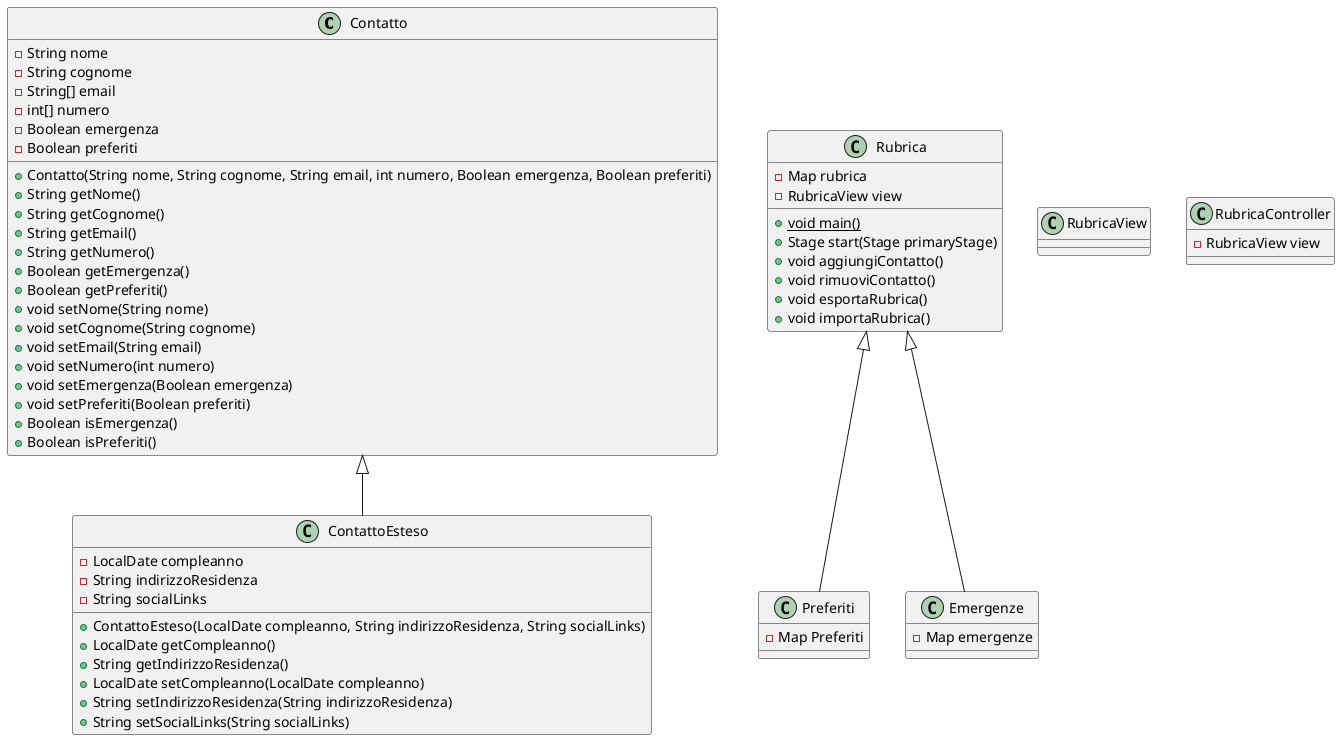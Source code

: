 @startuml
class Contatto {
  - String nome
  - String cognome
  - String[] email
  - int[] numero
  - Boolean emergenza
  - Boolean preferiti
  + Contatto(String nome, String cognome, String email, int numero, Boolean emergenza, Boolean preferiti)
  + String getNome()
  + String getCognome()
  + String getEmail()
  + String getNumero()
  + Boolean getEmergenza()
  + Boolean getPreferiti()
  + void setNome(String nome)
  + void setCognome(String cognome)
  + void setEmail(String email)
  + void setNumero(int numero)
  + void setEmergenza(Boolean emergenza)
  + void setPreferiti(Boolean preferiti)
  + Boolean isEmergenza()
  + Boolean isPreferiti()
  
} 
class ContattoEsteso {
  - LocalDate compleanno
  - String indirizzoResidenza
  - String socialLinks
  + ContattoEsteso(LocalDate compleanno, String indirizzoResidenza, String socialLinks)
  + LocalDate getCompleanno()
  + String getIndirizzoResidenza()
  + LocalDate setCompleanno(LocalDate compleanno)
  + String setIndirizzoResidenza(String indirizzoResidenza)
  + String setSocialLinks(String socialLinks)
}
class Rubrica {
  - Map rubrica 
  - RubricaView view 
  + void {static} main()
  + Stage start(Stage primaryStage)
  + void aggiungiContatto()
  + void rimuoviContatto()
  + void esportaRubrica()
  + void importaRubrica()
}

class Preferiti {
  - Map Preferiti
}
class Emergenze {
  - Map emergenze 
}

class RubricaView 
class RubricaController{
  - RubricaView view
}

Contatto <|-- ContattoEsteso
Rubrica <|-- Preferiti
Rubrica <|-- Emergenze

@enduml